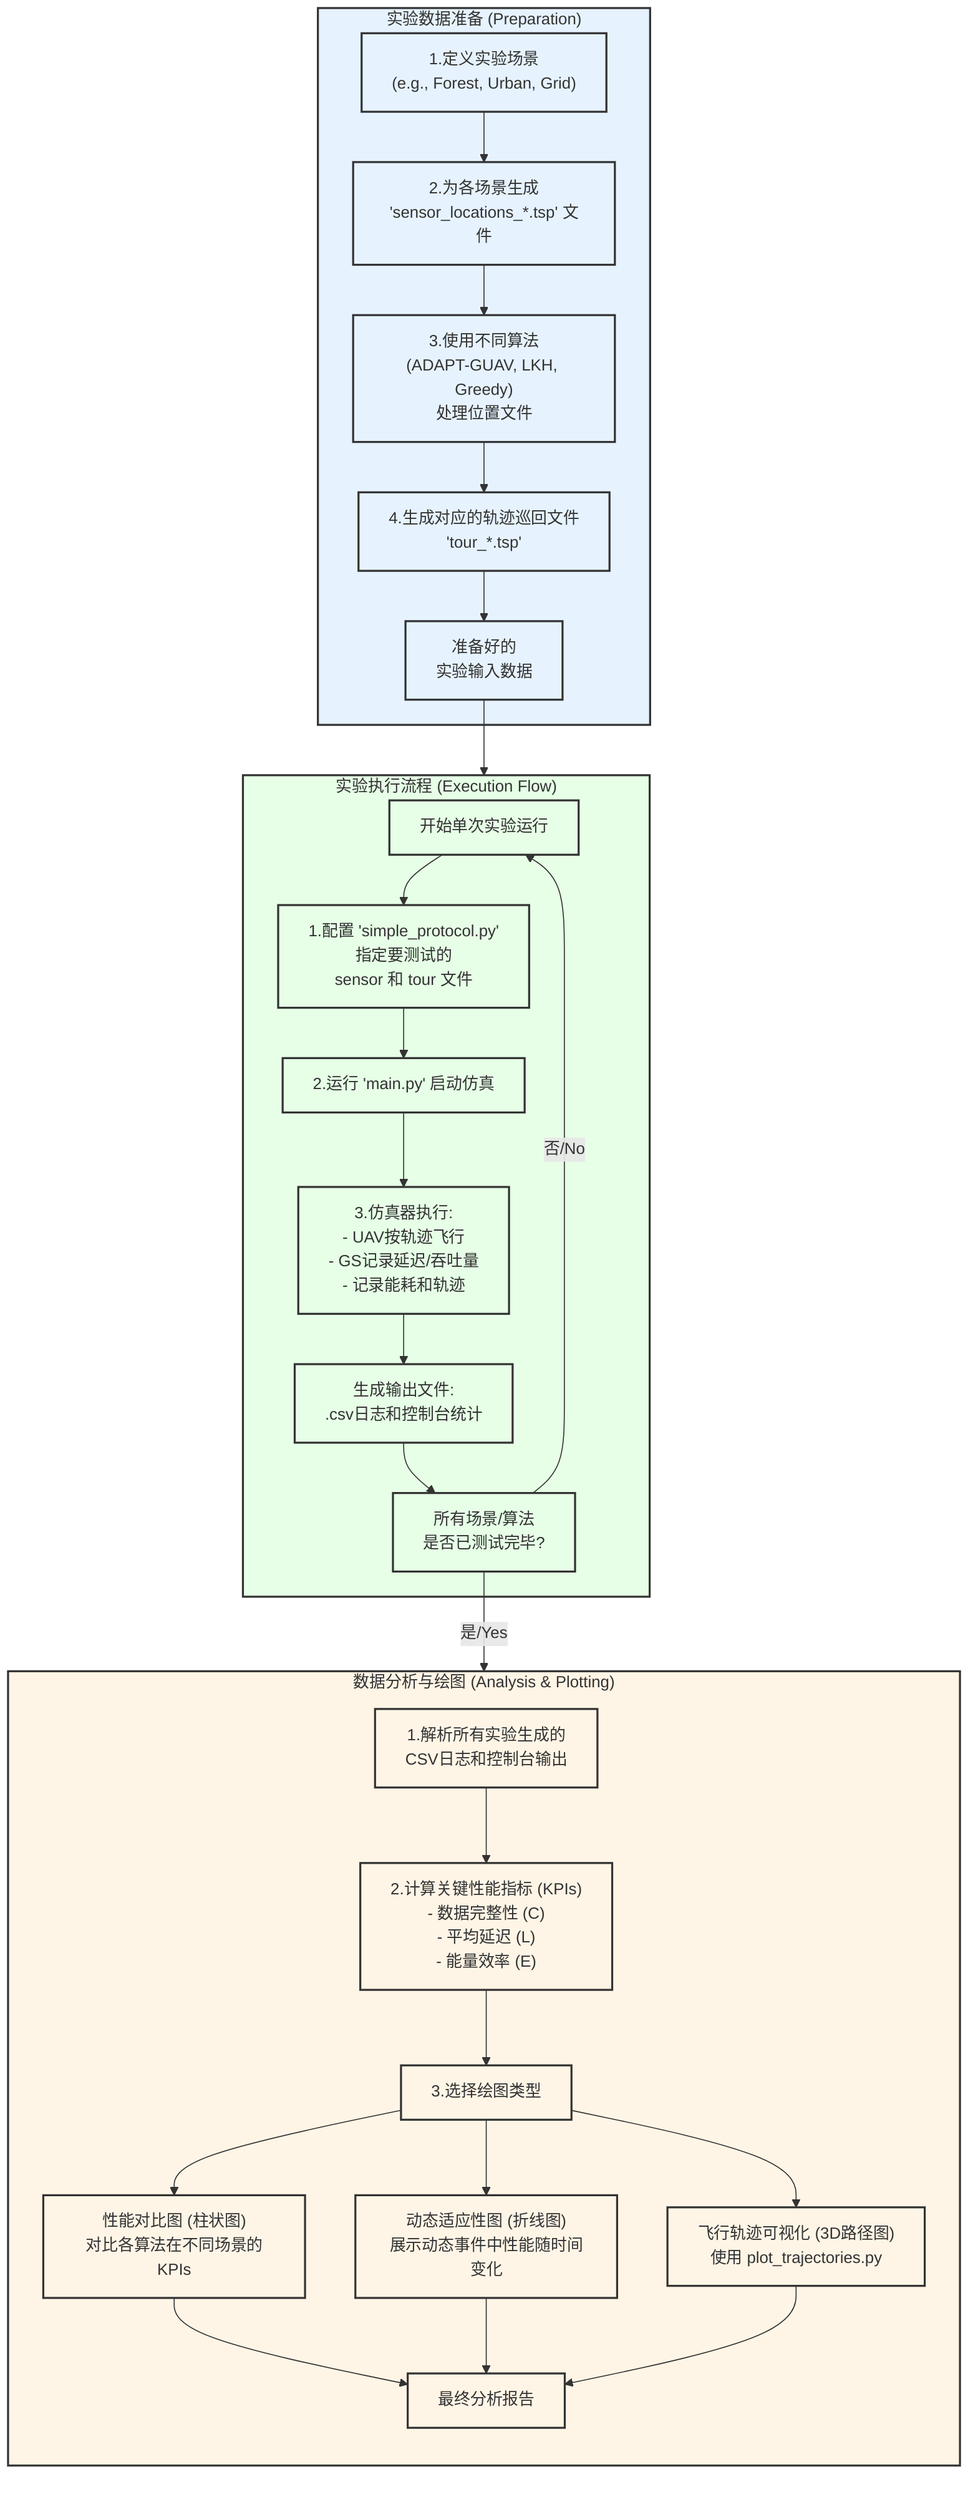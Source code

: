 graph TD
    classDef prep fill:#e6f3ff,stroke:#333,stroke-width:2px;
    classDef exec fill:#e6ffe6,stroke:#333,stroke-width:2px;
    classDef plot fill:#fff5e6,stroke:#333,stroke-width:2px;

    subgraph A_Graph ["实验数据准备 (Preparation)"]
        direction TB
        A1["1.定义实验场景<br>(e.g., Forest, Urban, Grid)"]
        A2["2.为各场景生成<br>'sensor_locations_*.tsp' 文件"]
        A3["3.使用不同算法<br>(ADAPT-GUAV, LKH, Greedy)<br/>处理位置文件"]
        A4["4.生成对应的轨迹巡回文件<br/>'tour_*.tsp'"]
        A5["准备好的<br/>实验输入数据"]
        
        A1 --> A2 --> A3 --> A4 --> A5
    end

    subgraph B_Graph ["实验执行流程 (Execution Flow)"]
        direction TB
        B1["开始单次实验运行"]
        B2["1.配置 'simple_protocol.py'<br/>指定要测试的<br/>sensor 和 tour 文件"]
        B3["2.运行 'main.py' 启动仿真"]
        B4["3.仿真器执行:<br/>- UAV按轨迹飞行<br/>- GS记录延迟/吞吐量<br/>- 记录能耗和轨迹"]
        B5["生成输出文件:<br/>.csv日志和控制台统计"]
        B6["所有场景/算法<br/>是否已测试完毕?"]

        B1 --> B2 --> B3 --> B4 --> B5 --> B6
        B6 -- 否/No --> B1
    end
    
    subgraph C_Graph ["数据分析与绘图 (Analysis & Plotting)"]
        direction TB
        C1["1.解析所有实验生成的<br/>CSV日志和控制台输出"]
        C2["2.计算关键性能指标 (KPIs)<br/>- 数据完整性 (C)<br/>- 平均延迟 (L)<br/>- 能量效率 (E)"]
        C3["3.选择绘图类型"]
        C4["性能对比图 (柱状图)<br/>对比各算法在不同场景的KPIs"]
        C5["动态适应性图 (折线图)<br/>展示动态事件中性能随时间变化"]
        C6["飞行轨迹可视化 (3D路径图)<br/>使用 plot_trajectories.py"]
        C7["最终分析报告"]

        C1 --> C2 --> C3
        C3 --> C4
        C3 --> C5
        C3 --> C6
        C4 --> C7
        C5 --> C7
        C6 --> C7
    end

    A5 --> B_Graph
    B6 -- 是/Yes --> C_Graph
    
    class A_Graph,A1,A2,A3,A4,A5 prep;
    class B_Graph,B1,B2,B3,B4,B5,B6 exec;
    class C_Graph,C1,C2,C3,C4,C5,C6,C7 plot;